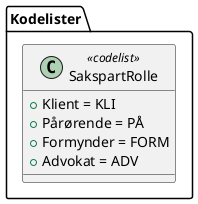 @startuml
class Kodelister.SakspartRolle <<codelist>> {
  +Klient = KLI
  +Pårørende = PÅ
  +Formynder = FORM
  +Advokat = ADV
}
@enduml
